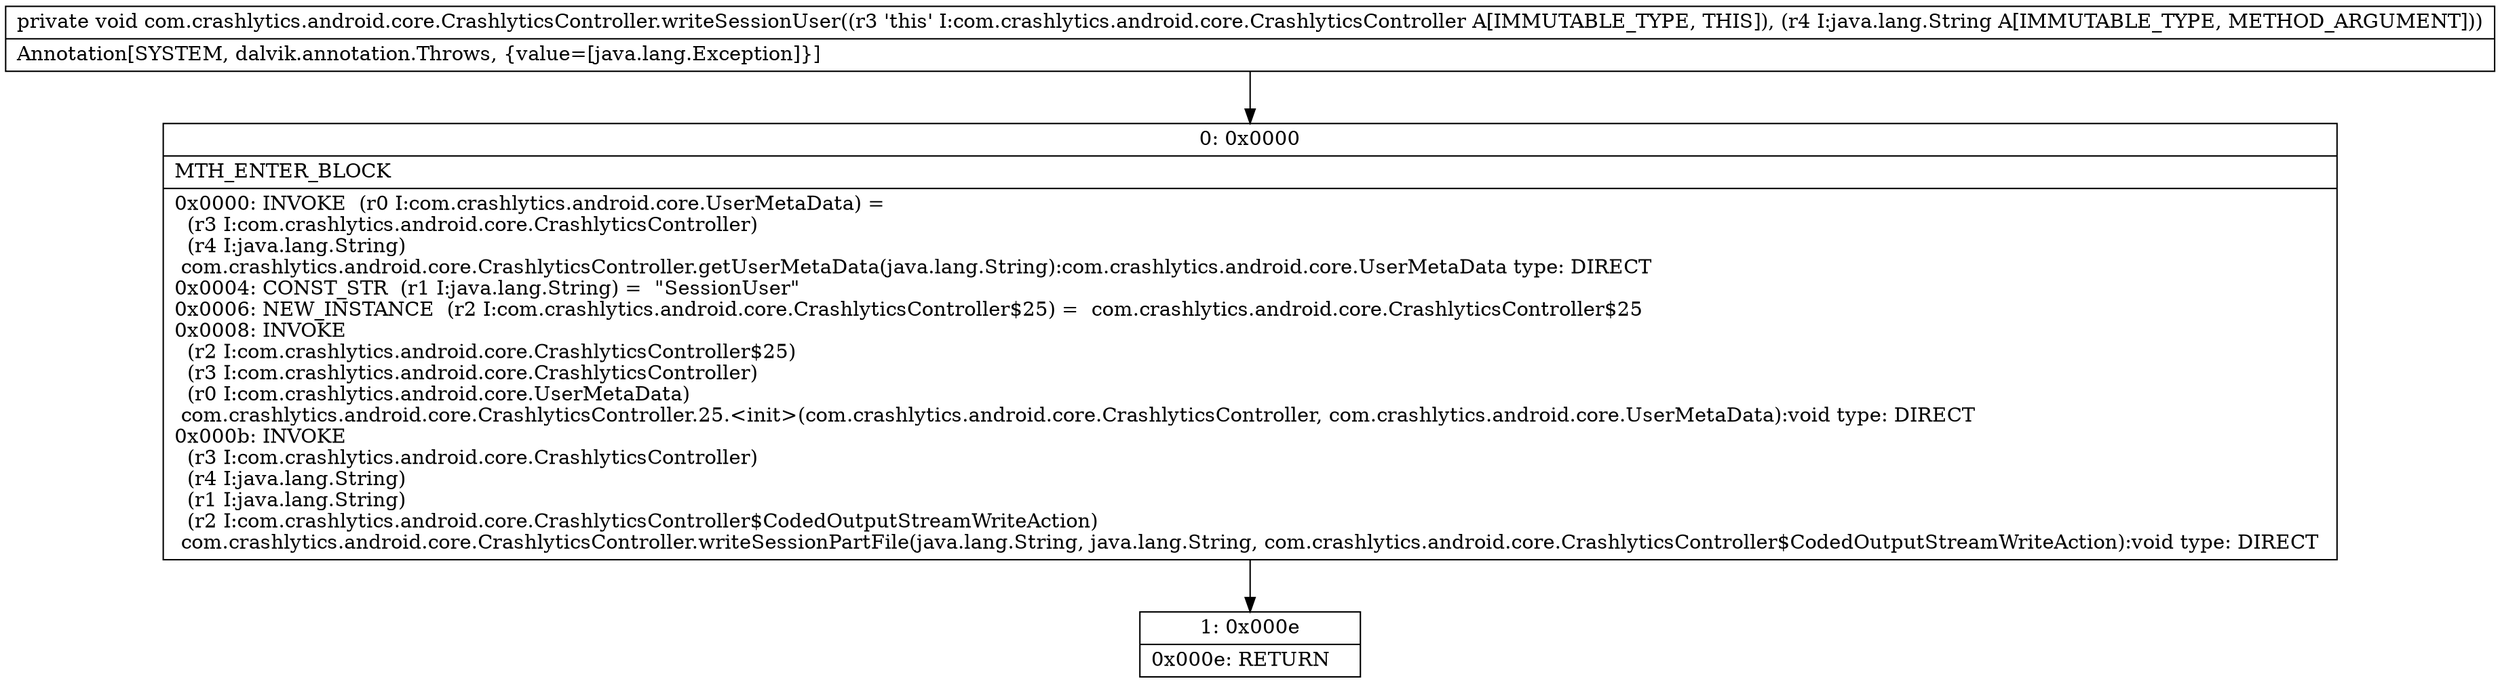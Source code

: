 digraph "CFG forcom.crashlytics.android.core.CrashlyticsController.writeSessionUser(Ljava\/lang\/String;)V" {
Node_0 [shape=record,label="{0\:\ 0x0000|MTH_ENTER_BLOCK\l|0x0000: INVOKE  (r0 I:com.crashlytics.android.core.UserMetaData) = \l  (r3 I:com.crashlytics.android.core.CrashlyticsController)\l  (r4 I:java.lang.String)\l com.crashlytics.android.core.CrashlyticsController.getUserMetaData(java.lang.String):com.crashlytics.android.core.UserMetaData type: DIRECT \l0x0004: CONST_STR  (r1 I:java.lang.String) =  \"SessionUser\" \l0x0006: NEW_INSTANCE  (r2 I:com.crashlytics.android.core.CrashlyticsController$25) =  com.crashlytics.android.core.CrashlyticsController$25 \l0x0008: INVOKE  \l  (r2 I:com.crashlytics.android.core.CrashlyticsController$25)\l  (r3 I:com.crashlytics.android.core.CrashlyticsController)\l  (r0 I:com.crashlytics.android.core.UserMetaData)\l com.crashlytics.android.core.CrashlyticsController.25.\<init\>(com.crashlytics.android.core.CrashlyticsController, com.crashlytics.android.core.UserMetaData):void type: DIRECT \l0x000b: INVOKE  \l  (r3 I:com.crashlytics.android.core.CrashlyticsController)\l  (r4 I:java.lang.String)\l  (r1 I:java.lang.String)\l  (r2 I:com.crashlytics.android.core.CrashlyticsController$CodedOutputStreamWriteAction)\l com.crashlytics.android.core.CrashlyticsController.writeSessionPartFile(java.lang.String, java.lang.String, com.crashlytics.android.core.CrashlyticsController$CodedOutputStreamWriteAction):void type: DIRECT \l}"];
Node_1 [shape=record,label="{1\:\ 0x000e|0x000e: RETURN   \l}"];
MethodNode[shape=record,label="{private void com.crashlytics.android.core.CrashlyticsController.writeSessionUser((r3 'this' I:com.crashlytics.android.core.CrashlyticsController A[IMMUTABLE_TYPE, THIS]), (r4 I:java.lang.String A[IMMUTABLE_TYPE, METHOD_ARGUMENT]))  | Annotation[SYSTEM, dalvik.annotation.Throws, \{value=[java.lang.Exception]\}]\l}"];
MethodNode -> Node_0;
Node_0 -> Node_1;
}

